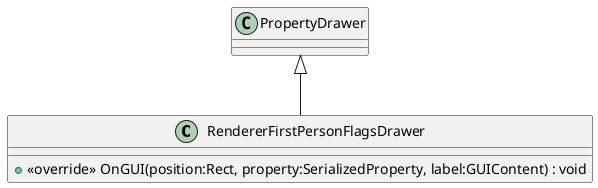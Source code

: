 @startuml
class RendererFirstPersonFlagsDrawer {
    + <<override>> OnGUI(position:Rect, property:SerializedProperty, label:GUIContent) : void
}
PropertyDrawer <|-- RendererFirstPersonFlagsDrawer
@enduml
